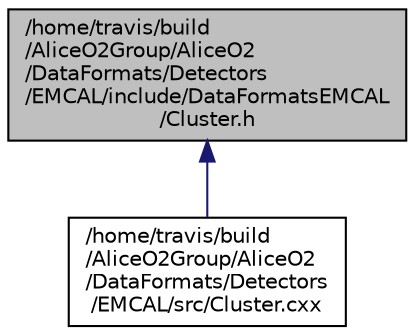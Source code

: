 digraph "/home/travis/build/AliceO2Group/AliceO2/DataFormats/Detectors/EMCAL/include/DataFormatsEMCAL/Cluster.h"
{
 // INTERACTIVE_SVG=YES
  bgcolor="transparent";
  edge [fontname="Helvetica",fontsize="10",labelfontname="Helvetica",labelfontsize="10"];
  node [fontname="Helvetica",fontsize="10",shape=record];
  Node1 [label="/home/travis/build\l/AliceO2Group/AliceO2\l/DataFormats/Detectors\l/EMCAL/include/DataFormatsEMCAL\l/Cluster.h",height=0.2,width=0.4,color="black", fillcolor="grey75", style="filled", fontcolor="black"];
  Node1 -> Node2 [dir="back",color="midnightblue",fontsize="10",style="solid",fontname="Helvetica"];
  Node2 [label="/home/travis/build\l/AliceO2Group/AliceO2\l/DataFormats/Detectors\l/EMCAL/src/Cluster.cxx",height=0.2,width=0.4,color="black",URL="$d9/d04/DataFormats_2Detectors_2EMCAL_2src_2Cluster_8cxx.html"];
}
